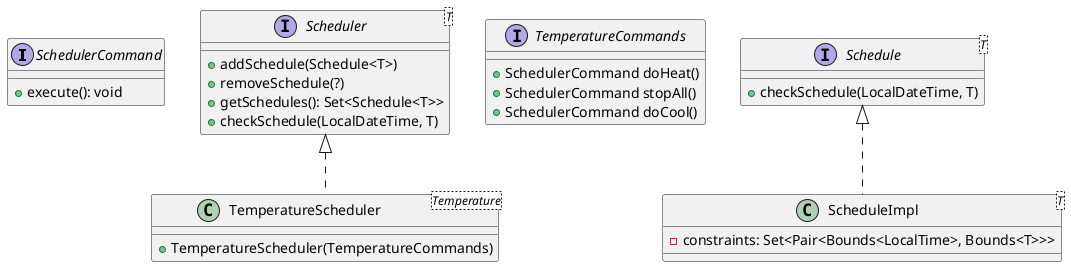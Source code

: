 @startuml scheduler

interface SchedulerCommand {
	+ execute(): void
}

interface Scheduler<T> {
	+ addSchedule(Schedule<T>)
	+ removeSchedule(?)
	+ getSchedules(): Set<Schedule<T>>
	+ checkSchedule(LocalDateTime, T)
}

interface TemperatureCommands {
	+ SchedulerCommand doHeat()
	+ SchedulerCommand stopAll()
	+ SchedulerCommand doCool()
}

class TemperatureScheduler<Temperature> implements Scheduler {
	+ TemperatureScheduler(TemperatureCommands)
}

interface Schedule<T> {
	+ checkSchedule(LocalDateTime, T)
}

class ScheduleImpl<T> implements Schedule {
	' - constraints: Set<Pair<Predicate<LocalTime>, Bounds<T>>>
	- constraints: Set<Pair<Bounds<LocalTime>, Bounds<T>>>
}

@enduml
